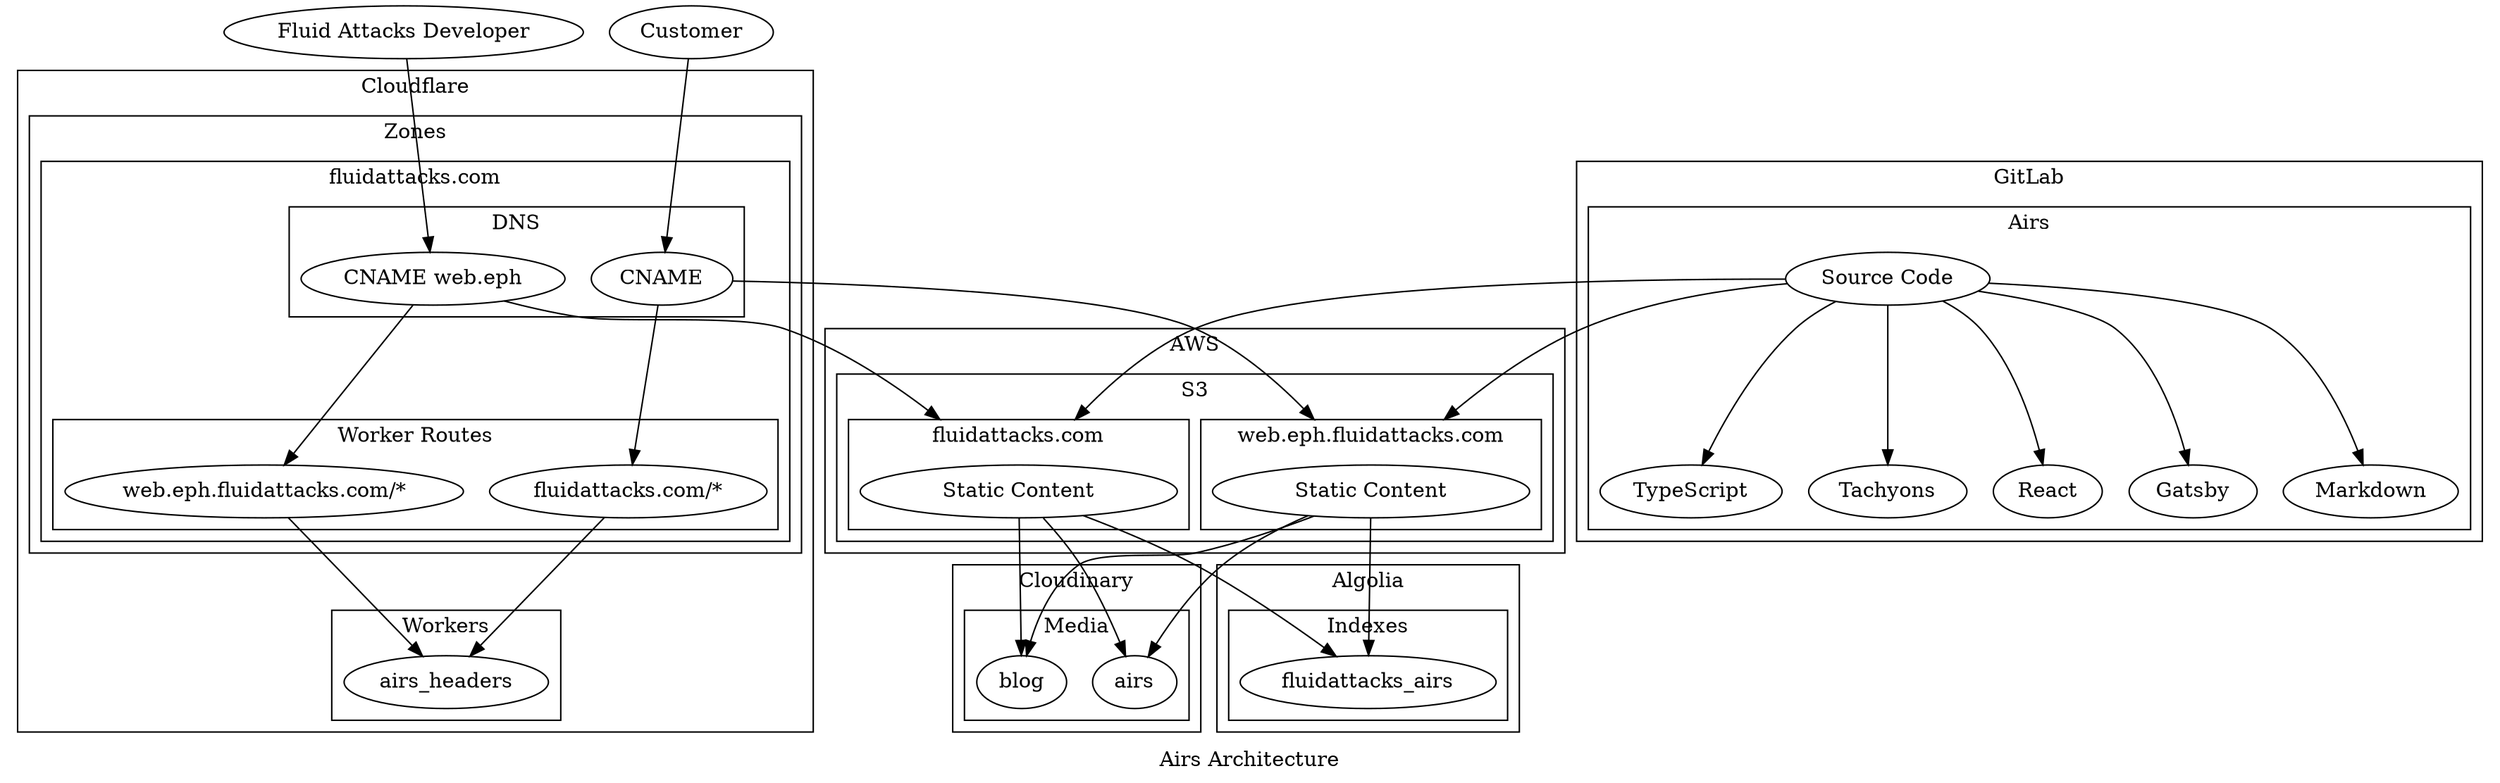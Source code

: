 // SPDX-FileCopyrightText: 2022 Fluid Attacks <development@fluidattacks.com>
//
// SPDX-License-Identifier: MPL-2.0

digraph airs {
  label="Airs Architecture"
  compound="true"
  scale="scalexy"

  customer[label="Customer"]
  fluid_attacks_developer[label="Fluid Attacks Developer"]

  subgraph cluster_gitlab {
    label="GitLab"

    subgraph cluster_gitlab_airs {
      label="Airs"

      gitlab_airs[label="Source Code"]
      gitlab_airs_gatsby[label="Gatsby"]
      gitlab_airs_markdown[label="Markdown"]
      gitlab_airs_typescript[label="TypeScript"]
      gitlab_airs_tachyons[label="Tachyons"]
      gitlab_airs_react[label="React"]
    }
  }

  subgraph cluster_aws {
    label="AWS"

    subgraph cluster_aws_s3 {
      label="S3"

      subgraph cluster_aws_s3_airs_dev {
        label="web.eph.fluidattacks.com"

        aws_s3_airs_dev_static[label="Static Content" width="3.0"]
      }

      subgraph cluster_aws_s3_airs_prod {
        label="fluidattacks.com"

        aws_s3_airs_prod_static[label="Static Content" width="3.0"]
      }
    }
  }

  subgraph cluster_cloudinary {
    label="Cloudinary"

    subgraph cluster_cloudinary_media {
      label="Media"

      cloudinary_media_airs[label="airs"]
      cloudinary_media_blog[label="blog"]
    }
  }

  subgraph cluster_algolia {
    label="Algolia"

    subgraph cluster_algolia_index {
      label="Indexes"

      algolia_airs[label="fluidattacks_airs"]
    }
  }

  subgraph cluster_cloudflare {
    label="Cloudflare"

    subgraph cluster_cloudflare_workers {
      label="Workers"

      cluster_cloudflare_workers_airs_headers[label="airs_headers"]
    }

    subgraph cluster_cloudflare_zones {
      label="Zones"

      subgraph cluster_cloudflare_zone_fluidattacks_com {
        label="fluidattacks.com"

        subgraph cluster_cloudflare_zone_fluidattacks_com_dns {
          label="DNS"

          cloudflare_zone_fluidattacks_com_dns_cname[label="CNAME"]
          cloudflare_zone_fluidattacks_com_dns_cname_web_eph[label="CNAME web.eph"]
        }

        subgraph cluster_cloudflare_zone_fluidattacks_com_worker_routes {
          label="Worker Routes"

          cloudflare_zone_fluidattacks_com_worker_route_dev[label="web.eph.fluidattacks.com/*"]
          cloudflare_zone_fluidattacks_com_worker_route_prod[label="fluidattacks.com/*"]
        }
      }
    }
  }

  aws_s3_airs_dev_static -> algolia_airs[]
  aws_s3_airs_dev_static -> cloudinary_media_blog[]
  aws_s3_airs_dev_static -> cloudinary_media_airs[]
  aws_s3_airs_prod_static -> algolia_airs[]
  aws_s3_airs_prod_static -> cloudinary_media_blog[]
  aws_s3_airs_prod_static -> cloudinary_media_airs[]
  cloudflare_zone_fluidattacks_com_worker_route_dev -> cluster_cloudflare_workers_airs_headers[]
  cloudflare_zone_fluidattacks_com_worker_route_prod -> cluster_cloudflare_workers_airs_headers[]
  cloudflare_zone_fluidattacks_com_dns_cname -> cloudflare_zone_fluidattacks_com_worker_route_prod[]
  cloudflare_zone_fluidattacks_com_dns_cname_web_eph -> cloudflare_zone_fluidattacks_com_worker_route_dev[]
  cloudflare_zone_fluidattacks_com_dns_cname -> aws_s3_airs_dev_static[lhead="cluster_aws_s3_airs_dev"]
  cloudflare_zone_fluidattacks_com_dns_cname_web_eph -> aws_s3_airs_prod_static[lhead="cluster_aws_s3_airs_prod"]
  customer -> cloudflare_zone_fluidattacks_com_dns_cname[]
  fluid_attacks_developer -> cloudflare_zone_fluidattacks_com_dns_cname_web_eph[]
  gitlab_airs -> aws_s3_airs_dev_static[lhead="cluster_aws_s3_airs_dev"]
  gitlab_airs -> aws_s3_airs_prod_static[lhead="cluster_aws_s3_airs_prod"]
  gitlab_airs -> gitlab_airs_gatsby[]
  gitlab_airs -> gitlab_airs_markdown[]
  gitlab_airs -> gitlab_airs_typescript[]
  gitlab_airs -> gitlab_airs_tachyons[]
  gitlab_airs -> gitlab_airs_react[]
}
